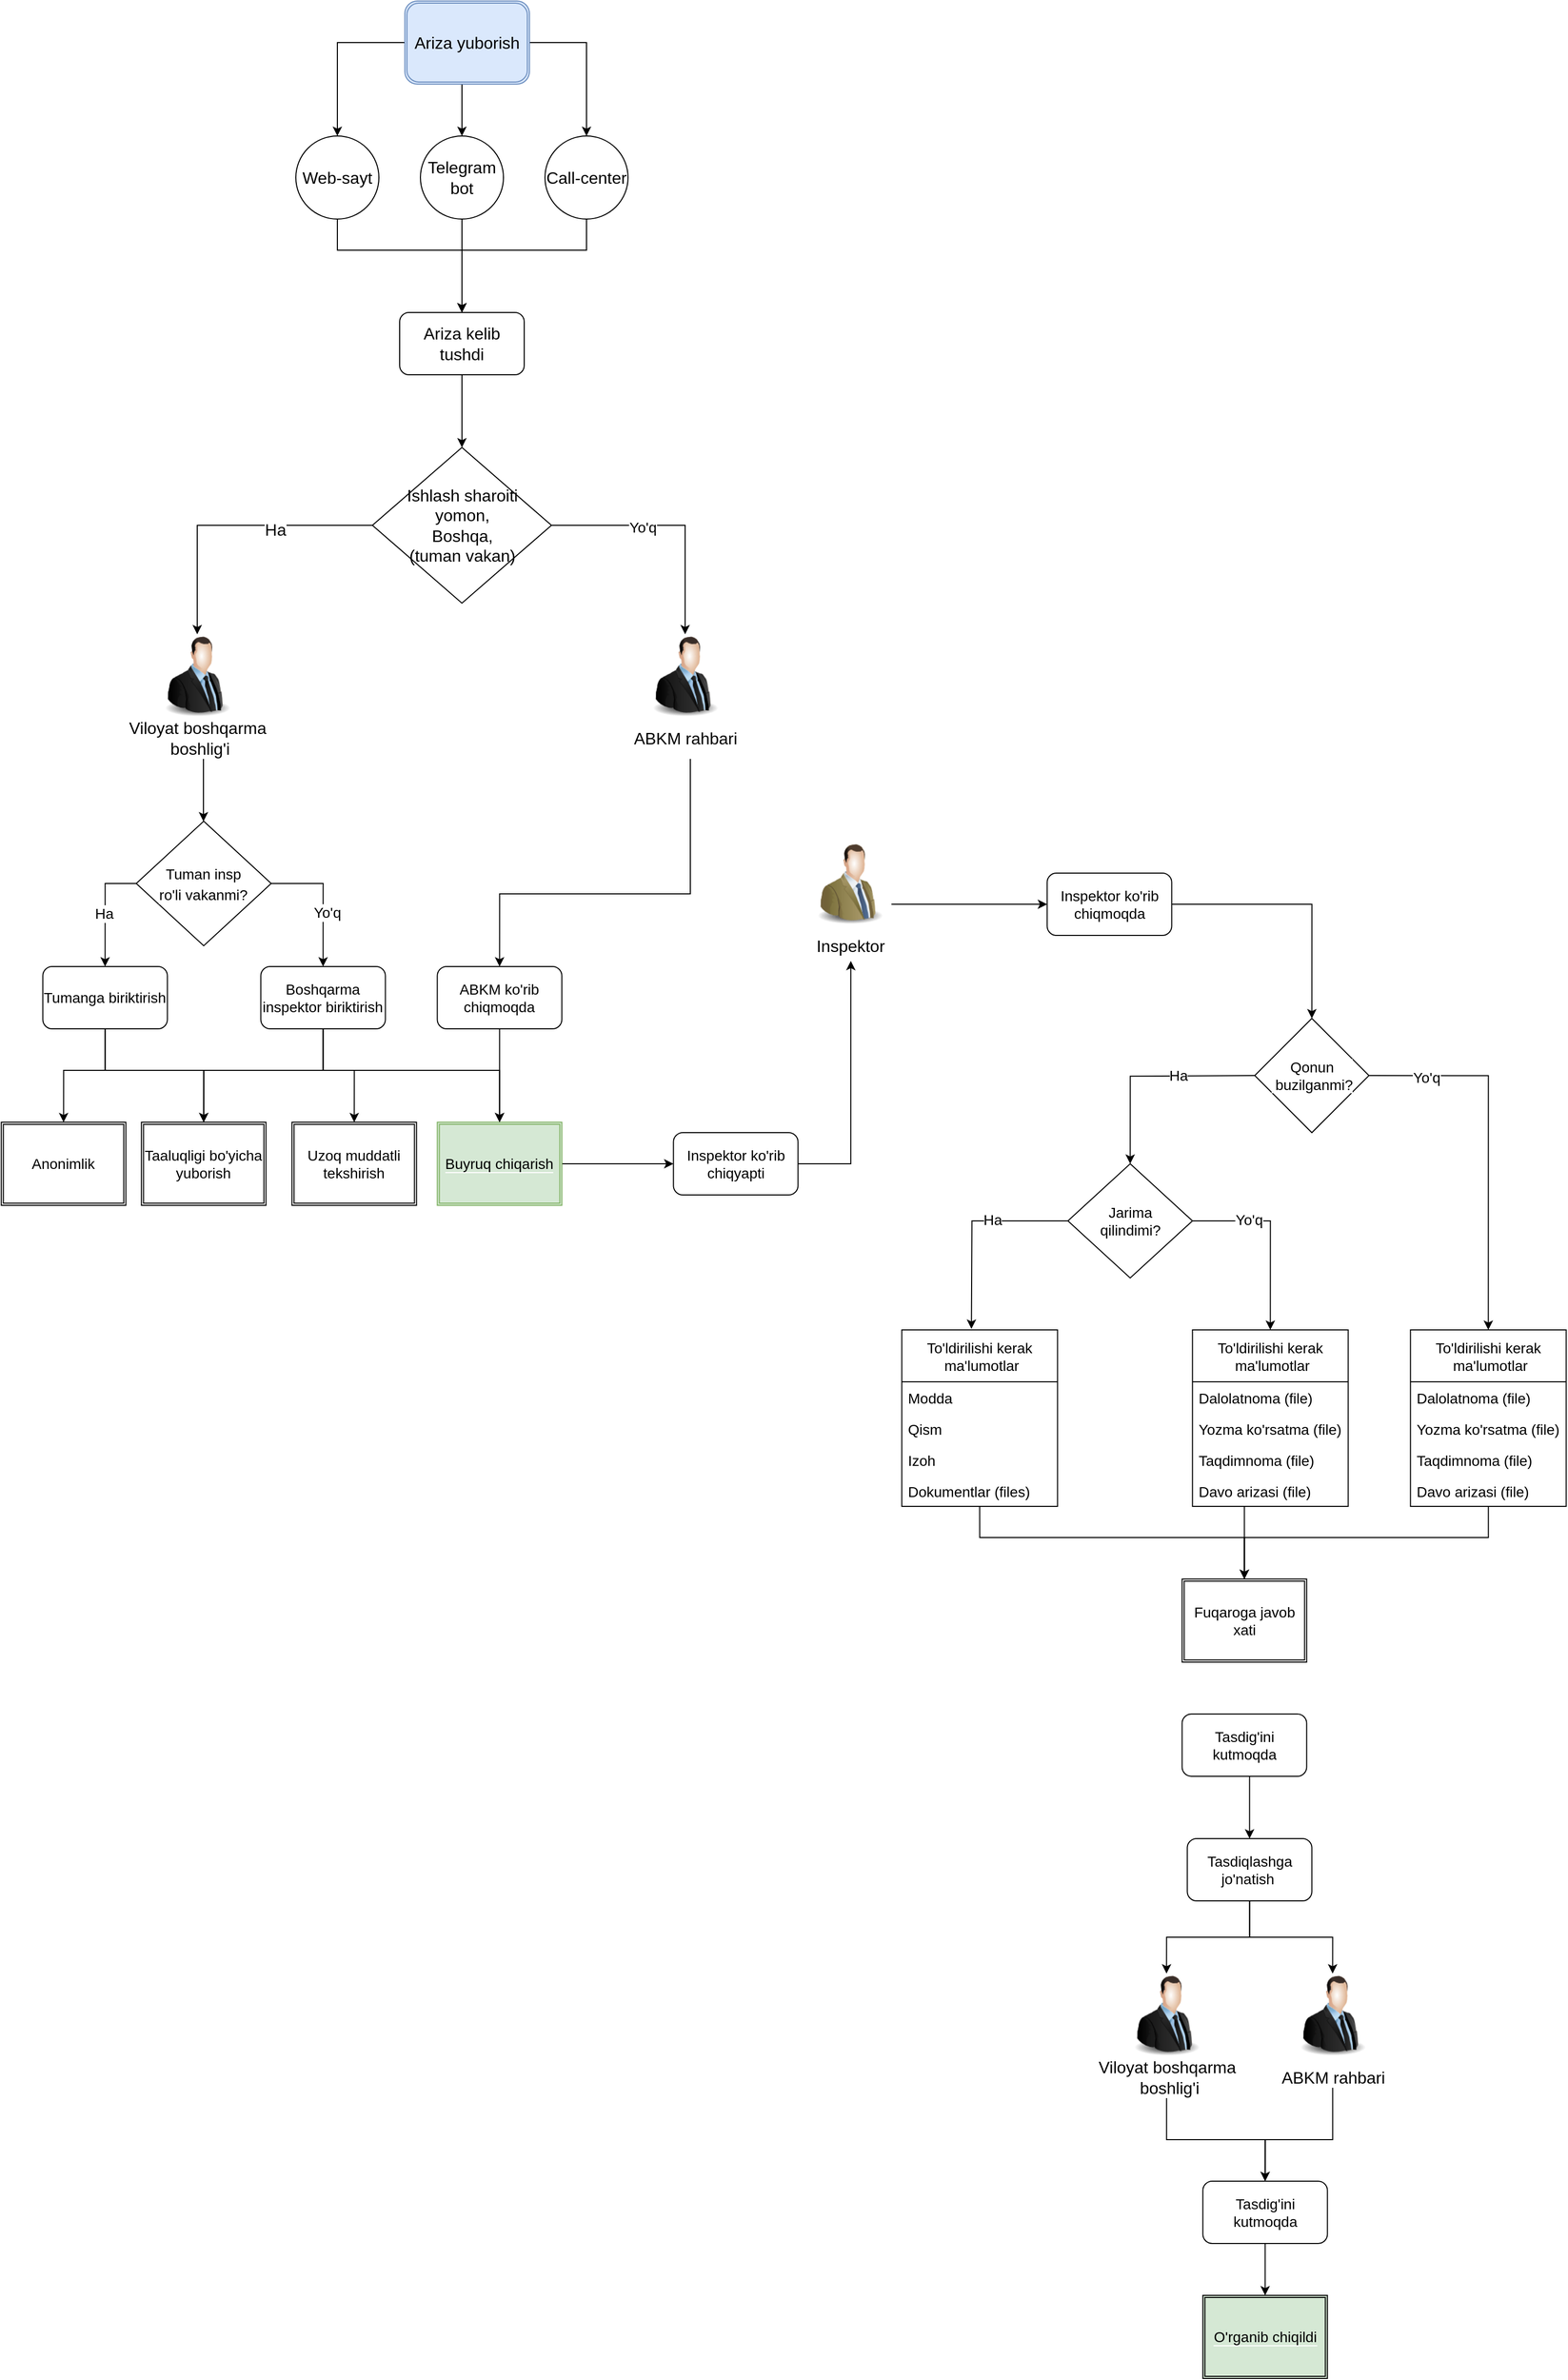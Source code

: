 <mxfile version="15.6.6" type="github">
  <diagram id="inNNHL4jC_mw0NiZv7Ve" name="Page-1">
    <mxGraphModel dx="2523" dy="2046" grid="1" gridSize="10" guides="1" tooltips="1" connect="1" arrows="1" fold="1" page="1" pageScale="1" pageWidth="850" pageHeight="1100" math="0" shadow="0">
      <root>
        <mxCell id="0" />
        <mxCell id="1" parent="0" />
        <mxCell id="tCPC2FqYTnkMphjOXLfU-107" style="edgeStyle=orthogonalEdgeStyle;rounded=0;orthogonalLoop=1;jettySize=auto;html=1;entryX=0.5;entryY=0;entryDx=0;entryDy=0;labelBackgroundColor=default;fontSize=14;fontColor=default;strokeColor=default;fillColor=default;" edge="1" parent="1" source="mBkj3tF8xL0pVeo7LYhA-1" target="mBkj3tF8xL0pVeo7LYhA-4">
          <mxGeometry relative="1" as="geometry" />
        </mxCell>
        <mxCell id="tCPC2FqYTnkMphjOXLfU-108" style="edgeStyle=orthogonalEdgeStyle;rounded=0;orthogonalLoop=1;jettySize=auto;html=1;entryX=0.5;entryY=0;entryDx=0;entryDy=0;labelBackgroundColor=default;fontSize=14;fontColor=default;strokeColor=default;fillColor=default;" edge="1" parent="1" source="mBkj3tF8xL0pVeo7LYhA-1" target="mBkj3tF8xL0pVeo7LYhA-2">
          <mxGeometry relative="1" as="geometry" />
        </mxCell>
        <mxCell id="tCPC2FqYTnkMphjOXLfU-109" style="edgeStyle=orthogonalEdgeStyle;rounded=0;orthogonalLoop=1;jettySize=auto;html=1;entryX=0.5;entryY=0;entryDx=0;entryDy=0;labelBackgroundColor=default;fontSize=14;fontColor=default;strokeColor=default;fillColor=default;" edge="1" parent="1" source="mBkj3tF8xL0pVeo7LYhA-1" target="mBkj3tF8xL0pVeo7LYhA-3">
          <mxGeometry relative="1" as="geometry">
            <Array as="points">
              <mxPoint x="360" y="20" />
              <mxPoint x="360" y="20" />
            </Array>
          </mxGeometry>
        </mxCell>
        <mxCell id="mBkj3tF8xL0pVeo7LYhA-1" value="&lt;font style=&quot;font-size: 16px&quot;&gt;Ariza yuborish&lt;/font&gt;" style="shape=ext;double=1;rounded=1;whiteSpace=wrap;html=1;fillColor=#dae8fc;strokeColor=#6c8ebf;fontColor=default;" parent="1" vertex="1">
          <mxGeometry x="305" y="-20" width="120" height="80" as="geometry" />
        </mxCell>
        <mxCell id="tCPC2FqYTnkMphjOXLfU-102" style="edgeStyle=orthogonalEdgeStyle;rounded=0;orthogonalLoop=1;jettySize=auto;html=1;entryX=0.5;entryY=0;entryDx=0;entryDy=0;labelBackgroundColor=default;fontSize=14;fontColor=default;strokeColor=default;fillColor=default;" edge="1" parent="1" source="mBkj3tF8xL0pVeo7LYhA-2" target="mBkj3tF8xL0pVeo7LYhA-5">
          <mxGeometry relative="1" as="geometry">
            <Array as="points">
              <mxPoint x="480" y="220" />
              <mxPoint x="360" y="220" />
            </Array>
          </mxGeometry>
        </mxCell>
        <mxCell id="mBkj3tF8xL0pVeo7LYhA-2" value="Call-center" style="ellipse;whiteSpace=wrap;html=1;aspect=fixed;fontSize=16;fontColor=default;strokeColor=default;fillColor=default;" parent="1" vertex="1">
          <mxGeometry x="440" y="110" width="80" height="80" as="geometry" />
        </mxCell>
        <mxCell id="tCPC2FqYTnkMphjOXLfU-104" style="edgeStyle=orthogonalEdgeStyle;rounded=0;orthogonalLoop=1;jettySize=auto;html=1;entryX=0.5;entryY=0;entryDx=0;entryDy=0;labelBackgroundColor=default;fontSize=14;fontColor=default;strokeColor=default;fillColor=default;" edge="1" parent="1" source="mBkj3tF8xL0pVeo7LYhA-3" target="mBkj3tF8xL0pVeo7LYhA-5">
          <mxGeometry relative="1" as="geometry" />
        </mxCell>
        <mxCell id="mBkj3tF8xL0pVeo7LYhA-3" value="Telegram bot" style="ellipse;whiteSpace=wrap;html=1;aspect=fixed;fontSize=16;fontColor=default;strokeColor=default;fillColor=default;" parent="1" vertex="1">
          <mxGeometry x="320" y="110" width="80" height="80" as="geometry" />
        </mxCell>
        <mxCell id="tCPC2FqYTnkMphjOXLfU-105" style="edgeStyle=orthogonalEdgeStyle;rounded=0;orthogonalLoop=1;jettySize=auto;html=1;entryX=0.5;entryY=0;entryDx=0;entryDy=0;labelBackgroundColor=default;fontSize=14;fontColor=default;strokeColor=default;fillColor=default;" edge="1" parent="1" source="mBkj3tF8xL0pVeo7LYhA-4" target="mBkj3tF8xL0pVeo7LYhA-5">
          <mxGeometry relative="1" as="geometry">
            <Array as="points">
              <mxPoint x="240" y="220" />
              <mxPoint x="360" y="220" />
            </Array>
          </mxGeometry>
        </mxCell>
        <mxCell id="mBkj3tF8xL0pVeo7LYhA-4" value="Web-sayt" style="ellipse;whiteSpace=wrap;html=1;aspect=fixed;fontSize=16;fontColor=default;strokeColor=default;fillColor=default;" parent="1" vertex="1">
          <mxGeometry x="200" y="110" width="80" height="80" as="geometry" />
        </mxCell>
        <mxCell id="tCPC2FqYTnkMphjOXLfU-100" style="edgeStyle=orthogonalEdgeStyle;rounded=0;orthogonalLoop=1;jettySize=auto;html=1;entryX=0.5;entryY=0;entryDx=0;entryDy=0;labelBackgroundColor=default;fontSize=14;fontColor=default;strokeColor=default;fillColor=default;" edge="1" parent="1" source="mBkj3tF8xL0pVeo7LYhA-5" target="mBkj3tF8xL0pVeo7LYhA-6">
          <mxGeometry relative="1" as="geometry" />
        </mxCell>
        <mxCell id="mBkj3tF8xL0pVeo7LYhA-5" value="Ariza kelib tushdi" style="rounded=1;whiteSpace=wrap;html=1;fontSize=16;fontColor=default;strokeColor=default;fillColor=default;" parent="1" vertex="1">
          <mxGeometry x="300" y="280" width="120" height="60" as="geometry" />
        </mxCell>
        <mxCell id="mBkj3tF8xL0pVeo7LYhA-23" style="edgeStyle=orthogonalEdgeStyle;rounded=0;orthogonalLoop=1;jettySize=auto;html=1;fontSize=16;fontColor=default;strokeColor=default;labelBackgroundColor=default;" parent="1" source="mBkj3tF8xL0pVeo7LYhA-6" target="mBkj3tF8xL0pVeo7LYhA-7" edge="1">
          <mxGeometry relative="1" as="geometry" />
        </mxCell>
        <mxCell id="mBkj3tF8xL0pVeo7LYhA-24" value="Ha" style="edgeLabel;html=1;align=center;verticalAlign=middle;resizable=0;points=[];fontSize=16;fontColor=default;labelBackgroundColor=default;" parent="mBkj3tF8xL0pVeo7LYhA-23" vertex="1" connectable="0">
          <mxGeometry x="0.262" y="-2" relative="1" as="geometry">
            <mxPoint x="77" as="offset" />
          </mxGeometry>
        </mxCell>
        <mxCell id="tCPC2FqYTnkMphjOXLfU-94" style="edgeStyle=orthogonalEdgeStyle;rounded=0;orthogonalLoop=1;jettySize=auto;html=1;labelBackgroundColor=default;fontSize=14;fontColor=default;strokeColor=default;fillColor=default;" edge="1" parent="1" source="mBkj3tF8xL0pVeo7LYhA-6" target="mBkj3tF8xL0pVeo7LYhA-59">
          <mxGeometry relative="1" as="geometry" />
        </mxCell>
        <mxCell id="tCPC2FqYTnkMphjOXLfU-95" value="Yo&#39;q" style="edgeLabel;html=1;align=center;verticalAlign=middle;resizable=0;points=[];fontSize=14;fontColor=default;" vertex="1" connectable="0" parent="tCPC2FqYTnkMphjOXLfU-94">
          <mxGeometry x="-0.251" y="-2" relative="1" as="geometry">
            <mxPoint as="offset" />
          </mxGeometry>
        </mxCell>
        <mxCell id="mBkj3tF8xL0pVeo7LYhA-6" value="Ishlash sharoiti&lt;br&gt;yomon,&lt;br&gt;Boshqa,&lt;br&gt;(tuman vakan)" style="rhombus;whiteSpace=wrap;html=1;fontSize=16;fontColor=default;strokeColor=default;fillColor=default;" parent="1" vertex="1">
          <mxGeometry x="273.75" y="410" width="172.5" height="150" as="geometry" />
        </mxCell>
        <mxCell id="mBkj3tF8xL0pVeo7LYhA-26" value="" style="group;fontColor=default;" parent="1" vertex="1" connectable="0">
          <mxGeometry x="30" y="590" width="150" height="120" as="geometry" />
        </mxCell>
        <mxCell id="mBkj3tF8xL0pVeo7LYhA-7" value="" style="image;html=1;image=img/lib/clip_art/people/Suit_Man_128x128.png;fontSize=16;fontColor=default;strokeColor=default;fillColor=default;labelBackgroundColor=default;" parent="mBkj3tF8xL0pVeo7LYhA-26" vertex="1">
          <mxGeometry x="35" width="80" height="80" as="geometry" />
        </mxCell>
        <mxCell id="mBkj3tF8xL0pVeo7LYhA-8" value="Viloyat boshqarma&lt;br&gt;&amp;nbsp;boshlig&#39;i" style="text;html=1;align=center;verticalAlign=middle;resizable=0;points=[];autosize=1;strokeColor=none;fillColor=none;fontSize=16;fontColor=default;labelBackgroundColor=default;" parent="mBkj3tF8xL0pVeo7LYhA-26" vertex="1">
          <mxGeometry y="80" width="150" height="40" as="geometry" />
        </mxCell>
        <mxCell id="tCPC2FqYTnkMphjOXLfU-115" value="" style="group;fontColor=default;" vertex="1" connectable="0" parent="1">
          <mxGeometry x="515" y="590" width="120" height="110" as="geometry" />
        </mxCell>
        <mxCell id="mBkj3tF8xL0pVeo7LYhA-59" value="" style="image;html=1;image=img/lib/clip_art/people/Suit_Man_128x128.png;fontSize=16;fontColor=default;strokeColor=default;fillColor=default;labelBackgroundColor=default;" parent="tCPC2FqYTnkMphjOXLfU-115" vertex="1">
          <mxGeometry x="20" width="80" height="80" as="geometry" />
        </mxCell>
        <mxCell id="mBkj3tF8xL0pVeo7LYhA-60" value="ABKM rahbari" style="text;html=1;align=center;verticalAlign=middle;resizable=0;points=[];autosize=1;strokeColor=none;fillColor=none;fontSize=16;fontColor=default;labelBackgroundColor=default;" parent="tCPC2FqYTnkMphjOXLfU-115" vertex="1">
          <mxGeometry y="90" width="120" height="20" as="geometry" />
        </mxCell>
        <mxCell id="tCPC2FqYTnkMphjOXLfU-116" style="edgeStyle=orthogonalEdgeStyle;rounded=0;orthogonalLoop=1;jettySize=auto;html=1;entryX=0.5;entryY=0;entryDx=0;entryDy=0;labelBackgroundColor=default;fontSize=14;fontColor=default;strokeColor=default;fillColor=default;" edge="1" parent="1" target="tCPC2FqYTnkMphjOXLfU-113">
          <mxGeometry relative="1" as="geometry">
            <mxPoint x="580" y="710" as="sourcePoint" />
            <Array as="points">
              <mxPoint x="580" y="840" />
              <mxPoint x="396" y="840" />
            </Array>
          </mxGeometry>
        </mxCell>
        <mxCell id="mBkj3tF8xL0pVeo7LYhA-37" value="&lt;font style=&quot;font-size: 14px&quot;&gt;Tuman insp&lt;br&gt;ro&#39;li vakanmi?&lt;/font&gt;" style="rhombus;whiteSpace=wrap;html=1;labelBackgroundColor=default;fontSize=16;fontColor=default;strokeColor=default;fillColor=default;" parent="1" vertex="1">
          <mxGeometry x="46.25" y="770" width="130" height="120" as="geometry" />
        </mxCell>
        <mxCell id="mBkj3tF8xL0pVeo7LYhA-41" value="&lt;span&gt;Boshqarma inspektor biriktirish&lt;/span&gt;" style="rounded=1;whiteSpace=wrap;html=1;labelBackgroundColor=default;fontSize=14;fontColor=default;strokeColor=default;fillColor=default;" parent="1" vertex="1">
          <mxGeometry x="166.25" y="910" width="120" height="60" as="geometry" />
        </mxCell>
        <mxCell id="mBkj3tF8xL0pVeo7LYhA-44" style="edgeStyle=orthogonalEdgeStyle;rounded=0;orthogonalLoop=1;jettySize=auto;html=1;entryX=0.5;entryY=0;entryDx=0;entryDy=0;labelBackgroundColor=default;fontSize=14;fontColor=default;strokeColor=default;" parent="1" source="mBkj3tF8xL0pVeo7LYhA-37" target="mBkj3tF8xL0pVeo7LYhA-41" edge="1">
          <mxGeometry x="-83.75" y="590" as="geometry">
            <Array as="points">
              <mxPoint x="226.25" y="830" />
            </Array>
          </mxGeometry>
        </mxCell>
        <mxCell id="mBkj3tF8xL0pVeo7LYhA-47" value="Yo&#39;q" style="edgeLabel;html=1;align=center;verticalAlign=middle;resizable=0;points=[];fontSize=14;fontColor=default;labelBackgroundColor=default;" parent="mBkj3tF8xL0pVeo7LYhA-44" vertex="1" connectable="0">
          <mxGeometry x="0.192" y="3" relative="1" as="geometry">
            <mxPoint as="offset" />
          </mxGeometry>
        </mxCell>
        <mxCell id="mBkj3tF8xL0pVeo7LYhA-42" value="Tumanga biriktirish" style="rounded=1;whiteSpace=wrap;html=1;labelBackgroundColor=default;fontSize=14;fontColor=default;strokeColor=default;fillColor=default;" parent="1" vertex="1">
          <mxGeometry x="-43.75" y="910" width="120" height="60" as="geometry" />
        </mxCell>
        <mxCell id="mBkj3tF8xL0pVeo7LYhA-43" style="edgeStyle=orthogonalEdgeStyle;rounded=0;orthogonalLoop=1;jettySize=auto;html=1;entryX=0.5;entryY=0;entryDx=0;entryDy=0;labelBackgroundColor=default;fontSize=14;fontColor=default;strokeColor=default;" parent="1" source="mBkj3tF8xL0pVeo7LYhA-37" target="mBkj3tF8xL0pVeo7LYhA-42" edge="1">
          <mxGeometry x="-83.75" y="590" as="geometry">
            <Array as="points">
              <mxPoint x="16.25" y="830" />
            </Array>
          </mxGeometry>
        </mxCell>
        <mxCell id="mBkj3tF8xL0pVeo7LYhA-45" value="Ha&amp;nbsp;" style="edgeLabel;html=1;align=center;verticalAlign=middle;resizable=0;points=[];fontSize=14;fontColor=default;labelBackgroundColor=default;" parent="mBkj3tF8xL0pVeo7LYhA-43" vertex="1" connectable="0">
          <mxGeometry x="0.061" relative="1" as="geometry">
            <mxPoint as="offset" />
          </mxGeometry>
        </mxCell>
        <mxCell id="mBkj3tF8xL0pVeo7LYhA-54" value="&lt;font style=&quot;font-size: 14px&quot;&gt;Taaluqligi bo&#39;yicha yuborish&lt;/font&gt;" style="shape=ext;double=1;rounded=0;whiteSpace=wrap;html=1;labelBackgroundColor=default;fontSize=12;fontColor=default;strokeColor=default;fillColor=default;" parent="1" vertex="1">
          <mxGeometry x="51.25" y="1060" width="120" height="80" as="geometry" />
        </mxCell>
        <mxCell id="mBkj3tF8xL0pVeo7LYhA-56" style="edgeStyle=orthogonalEdgeStyle;rounded=0;orthogonalLoop=1;jettySize=auto;html=1;entryX=0.5;entryY=0;entryDx=0;entryDy=0;labelBackgroundColor=default;fontSize=14;fontColor=default;strokeColor=default;" parent="1" source="mBkj3tF8xL0pVeo7LYhA-41" target="mBkj3tF8xL0pVeo7LYhA-54" edge="1">
          <mxGeometry x="-83.75" y="590" as="geometry">
            <Array as="points">
              <mxPoint x="226.25" y="1010" />
              <mxPoint x="111.25" y="1010" />
            </Array>
          </mxGeometry>
        </mxCell>
        <mxCell id="mBkj3tF8xL0pVeo7LYhA-55" style="edgeStyle=orthogonalEdgeStyle;rounded=0;orthogonalLoop=1;jettySize=auto;html=1;entryX=0.5;entryY=0;entryDx=0;entryDy=0;labelBackgroundColor=default;fontSize=14;fontColor=default;strokeColor=default;" parent="1" source="mBkj3tF8xL0pVeo7LYhA-42" target="mBkj3tF8xL0pVeo7LYhA-54" edge="1">
          <mxGeometry x="-83.75" y="590" as="geometry">
            <Array as="points">
              <mxPoint x="16.25" y="1010" />
              <mxPoint x="111.25" y="1010" />
            </Array>
          </mxGeometry>
        </mxCell>
        <mxCell id="mBkj3tF8xL0pVeo7LYhA-69" value="&lt;font style=&quot;font-size: 14px&quot;&gt;Uzoq muddatli tekshirish&lt;/font&gt;" style="shape=ext;double=1;rounded=0;whiteSpace=wrap;html=1;labelBackgroundColor=default;fontSize=12;fontColor=default;strokeColor=default;fillColor=default;" parent="1" vertex="1">
          <mxGeometry x="196.25" y="1060" width="120" height="80" as="geometry" />
        </mxCell>
        <mxCell id="mBkj3tF8xL0pVeo7LYhA-72" style="edgeStyle=orthogonalEdgeStyle;rounded=0;orthogonalLoop=1;jettySize=auto;html=1;entryX=0.5;entryY=0;entryDx=0;entryDy=0;labelBackgroundColor=default;fontSize=14;fontColor=default;strokeColor=default;" parent="1" source="mBkj3tF8xL0pVeo7LYhA-41" target="mBkj3tF8xL0pVeo7LYhA-69" edge="1">
          <mxGeometry x="-83.75" y="590" as="geometry">
            <Array as="points">
              <mxPoint x="226.25" y="1010" />
              <mxPoint x="256.25" y="1010" />
            </Array>
          </mxGeometry>
        </mxCell>
        <mxCell id="mBkj3tF8xL0pVeo7LYhA-70" value="&lt;font style=&quot;font-size: 14px&quot;&gt;Anonimlik&lt;/font&gt;" style="shape=ext;double=1;rounded=0;whiteSpace=wrap;html=1;labelBackgroundColor=default;fontSize=12;fontColor=default;strokeColor=default;fillColor=default;" parent="1" vertex="1">
          <mxGeometry x="-83.75" y="1060" width="120" height="80" as="geometry" />
        </mxCell>
        <mxCell id="mBkj3tF8xL0pVeo7LYhA-71" style="edgeStyle=orthogonalEdgeStyle;rounded=0;orthogonalLoop=1;jettySize=auto;html=1;entryX=0.5;entryY=0;entryDx=0;entryDy=0;labelBackgroundColor=default;fontSize=14;fontColor=default;strokeColor=default;" parent="1" source="mBkj3tF8xL0pVeo7LYhA-42" target="mBkj3tF8xL0pVeo7LYhA-70" edge="1">
          <mxGeometry x="-83.75" y="590" as="geometry">
            <Array as="points">
              <mxPoint x="16.25" y="1010" />
              <mxPoint x="-23.75" y="1010" />
            </Array>
          </mxGeometry>
        </mxCell>
        <mxCell id="tCPC2FqYTnkMphjOXLfU-198" style="edgeStyle=orthogonalEdgeStyle;rounded=0;orthogonalLoop=1;jettySize=auto;html=1;entryX=0;entryY=0.5;entryDx=0;entryDy=0;labelBackgroundColor=default;fontSize=14;fontColor=default;strokeColor=default;fillColor=default;" edge="1" parent="1" source="tCPC2FqYTnkMphjOXLfU-1" target="tCPC2FqYTnkMphjOXLfU-197">
          <mxGeometry relative="1" as="geometry" />
        </mxCell>
        <mxCell id="tCPC2FqYTnkMphjOXLfU-1" value="&lt;font style=&quot;font-size: 14px ; background-color: rgb(213 , 232 , 212)&quot;&gt;Buyruq chiqarish&lt;/font&gt;" style="shape=ext;double=1;rounded=0;whiteSpace=wrap;html=1;labelBackgroundColor=default;fontSize=12;strokeColor=#82b366;fillColor=#D5E8D4;fontColor=default;" vertex="1" parent="1">
          <mxGeometry x="336.25" y="1060" width="120" height="80" as="geometry" />
        </mxCell>
        <mxCell id="tCPC2FqYTnkMphjOXLfU-4" style="edgeStyle=orthogonalEdgeStyle;rounded=0;orthogonalLoop=1;jettySize=auto;html=1;labelBackgroundColor=default;fontColor=default;strokeColor=default;" edge="1" parent="1" source="mBkj3tF8xL0pVeo7LYhA-41" target="tCPC2FqYTnkMphjOXLfU-1">
          <mxGeometry x="-83.75" y="590" as="geometry">
            <Array as="points">
              <mxPoint x="226.25" y="1010" />
              <mxPoint x="396.25" y="1010" />
            </Array>
          </mxGeometry>
        </mxCell>
        <mxCell id="tCPC2FqYTnkMphjOXLfU-49" style="edgeStyle=orthogonalEdgeStyle;rounded=0;orthogonalLoop=1;jettySize=auto;html=1;entryX=0.5;entryY=0;entryDx=0;entryDy=0;labelBackgroundColor=default;fontSize=14;fontColor=default;strokeColor=default;" edge="1" parent="1" target="tCPC2FqYTnkMphjOXLfU-77">
          <mxGeometry x="133.75" y="790" as="geometry">
            <mxPoint x="1233.691" y="1015.059" as="sourcePoint" />
            <mxPoint x="1307.75" y="1258" as="targetPoint" />
            <Array as="points">
              <mxPoint x="1348.75" y="1015" />
            </Array>
          </mxGeometry>
        </mxCell>
        <mxCell id="tCPC2FqYTnkMphjOXLfU-76" value="Yo&#39;q" style="edgeLabel;html=1;align=center;verticalAlign=middle;resizable=0;points=[];fontSize=14;fontColor=default;labelBackgroundColor=default;" vertex="1" connectable="0" parent="tCPC2FqYTnkMphjOXLfU-49">
          <mxGeometry x="-0.691" y="-2" relative="1" as="geometry">
            <mxPoint as="offset" />
          </mxGeometry>
        </mxCell>
        <mxCell id="tCPC2FqYTnkMphjOXLfU-58" style="edgeStyle=orthogonalEdgeStyle;rounded=0;orthogonalLoop=1;jettySize=auto;html=1;entryX=0.5;entryY=0;entryDx=0;entryDy=0;labelBackgroundColor=default;fontSize=14;fontColor=default;strokeColor=default;" edge="1" parent="1" target="tCPC2FqYTnkMphjOXLfU-57">
          <mxGeometry x="133.75" y="790" as="geometry">
            <mxPoint x="1123.809" y="1015.059" as="sourcePoint" />
          </mxGeometry>
        </mxCell>
        <mxCell id="tCPC2FqYTnkMphjOXLfU-59" value="Ha" style="edgeLabel;html=1;align=center;verticalAlign=middle;resizable=0;points=[];fontSize=14;fontColor=default;labelBackgroundColor=default;" vertex="1" connectable="0" parent="tCPC2FqYTnkMphjOXLfU-58">
          <mxGeometry x="-0.278" y="-1" relative="1" as="geometry">
            <mxPoint as="offset" />
          </mxGeometry>
        </mxCell>
        <mxCell id="tCPC2FqYTnkMphjOXLfU-13" value="Tasdiqlashga jo&#39;natish&amp;nbsp;" style="rounded=1;whiteSpace=wrap;html=1;labelBackgroundColor=default;fontSize=14;fontColor=default;strokeColor=default;fillColor=default;" vertex="1" parent="1">
          <mxGeometry x="1058.75" y="1750" width="120" height="60" as="geometry" />
        </mxCell>
        <mxCell id="tCPC2FqYTnkMphjOXLfU-34" style="edgeStyle=orthogonalEdgeStyle;rounded=0;orthogonalLoop=1;jettySize=auto;html=1;entryX=0.5;entryY=0;entryDx=0;entryDy=0;labelBackgroundColor=default;fontSize=14;fontColor=default;strokeColor=default;" edge="1" parent="1" source="tCPC2FqYTnkMphjOXLfU-31">
          <mxGeometry x="133.75" y="790" as="geometry">
            <mxPoint x="1133.75" y="2080" as="targetPoint" />
            <Array as="points">
              <mxPoint x="1198.75" y="2040" />
              <mxPoint x="1133.75" y="2040" />
            </Array>
          </mxGeometry>
        </mxCell>
        <mxCell id="tCPC2FqYTnkMphjOXLfU-35" style="edgeStyle=orthogonalEdgeStyle;rounded=0;orthogonalLoop=1;jettySize=auto;html=1;entryX=0.5;entryY=0;entryDx=0;entryDy=0;labelBackgroundColor=default;fontSize=14;fontColor=default;strokeColor=default;" edge="1" parent="1" source="tCPC2FqYTnkMphjOXLfU-28">
          <mxGeometry x="133.75" y="790" as="geometry">
            <mxPoint x="1133.75" y="2080" as="targetPoint" />
            <Array as="points">
              <mxPoint x="1038.75" y="2040" />
              <mxPoint x="1133.75" y="2040" />
            </Array>
          </mxGeometry>
        </mxCell>
        <mxCell id="tCPC2FqYTnkMphjOXLfU-36" value="&lt;font style=&quot;font-size: 14px ; background-color: rgb(213 , 232 , 212)&quot;&gt;O&#39;rganib chiqildi&lt;/font&gt;" style="shape=ext;double=1;rounded=0;whiteSpace=wrap;html=1;labelBackgroundColor=default;fontSize=12;strokeColor=default;fillColor=#d5e8d4;fontColor=default;" vertex="1" parent="1">
          <mxGeometry x="1073.75" y="2190" width="120" height="80" as="geometry" />
        </mxCell>
        <mxCell id="tCPC2FqYTnkMphjOXLfU-39" style="edgeStyle=orthogonalEdgeStyle;rounded=0;orthogonalLoop=1;jettySize=auto;html=1;labelBackgroundColor=default;fontSize=14;fontColor=default;strokeColor=default;" edge="1" parent="1" source="tCPC2FqYTnkMphjOXLfU-37" target="tCPC2FqYTnkMphjOXLfU-36">
          <mxGeometry x="133.75" y="790" as="geometry" />
        </mxCell>
        <mxCell id="tCPC2FqYTnkMphjOXLfU-37" value="&lt;span style=&quot;font-family: &amp;quot;helvetica&amp;quot; ; font-size: 14px ; font-style: normal ; font-weight: 400 ; letter-spacing: normal ; text-align: center ; text-indent: 0px ; text-transform: none ; word-spacing: 0px ; display: inline ; float: none&quot;&gt;Tasdig&#39;ini kutmoqda&lt;/span&gt;" style="rounded=1;whiteSpace=wrap;html=1;labelBackgroundColor=default;fontSize=14;fontColor=default;strokeColor=default;fillColor=default;" vertex="1" parent="1">
          <mxGeometry x="1073.75" y="2080" width="120" height="60" as="geometry" />
        </mxCell>
        <mxCell id="tCPC2FqYTnkMphjOXLfU-57" value="Jarima&lt;br&gt;qilindimi?" style="rhombus;whiteSpace=wrap;html=1;labelBackgroundColor=default;fontSize=14;fontColor=default;strokeColor=default;fillColor=default;" vertex="1" parent="1">
          <mxGeometry x="943.75" y="1100" width="120" height="110" as="geometry" />
        </mxCell>
        <mxCell id="tCPC2FqYTnkMphjOXLfU-60" value="To&#39;ldirilishi kerak&#xa; ma&#39;lumotlar" style="swimlane;fontStyle=0;childLayout=stackLayout;horizontal=1;startSize=50;horizontalStack=0;resizeParent=1;resizeParentMax=0;resizeLast=0;collapsible=1;marginBottom=0;labelBackgroundColor=default;fontSize=14;fontColor=default;strokeColor=default;fillColor=default;" vertex="1" parent="1">
          <mxGeometry x="783.75" y="1260" width="150" height="170" as="geometry" />
        </mxCell>
        <mxCell id="tCPC2FqYTnkMphjOXLfU-61" value="Modda" style="text;strokeColor=none;fillColor=none;align=left;verticalAlign=middle;spacingLeft=4;spacingRight=4;overflow=hidden;points=[[0,0.5],[1,0.5]];portConstraint=eastwest;rotatable=0;labelBackgroundColor=default;fontSize=14;fontColor=default;" vertex="1" parent="tCPC2FqYTnkMphjOXLfU-60">
          <mxGeometry y="50" width="150" height="30" as="geometry" />
        </mxCell>
        <mxCell id="tCPC2FqYTnkMphjOXLfU-62" value="Qism" style="text;strokeColor=none;fillColor=none;align=left;verticalAlign=middle;spacingLeft=4;spacingRight=4;overflow=hidden;points=[[0,0.5],[1,0.5]];portConstraint=eastwest;rotatable=0;labelBackgroundColor=default;fontSize=14;fontColor=default;" vertex="1" parent="tCPC2FqYTnkMphjOXLfU-60">
          <mxGeometry y="80" width="150" height="30" as="geometry" />
        </mxCell>
        <mxCell id="tCPC2FqYTnkMphjOXLfU-63" value="Izoh" style="text;strokeColor=none;fillColor=none;align=left;verticalAlign=middle;spacingLeft=4;spacingRight=4;overflow=hidden;points=[[0,0.5],[1,0.5]];portConstraint=eastwest;rotatable=0;labelBackgroundColor=default;fontSize=14;fontColor=default;" vertex="1" parent="tCPC2FqYTnkMphjOXLfU-60">
          <mxGeometry y="110" width="150" height="30" as="geometry" />
        </mxCell>
        <mxCell id="tCPC2FqYTnkMphjOXLfU-65" value="Dokumentlar (files)" style="text;strokeColor=none;fillColor=none;align=left;verticalAlign=middle;spacingLeft=4;spacingRight=4;overflow=hidden;points=[[0,0.5],[1,0.5]];portConstraint=eastwest;rotatable=0;labelBackgroundColor=default;fontSize=14;fontColor=default;" vertex="1" parent="tCPC2FqYTnkMphjOXLfU-60">
          <mxGeometry y="140" width="150" height="30" as="geometry" />
        </mxCell>
        <mxCell id="tCPC2FqYTnkMphjOXLfU-67" style="edgeStyle=orthogonalEdgeStyle;rounded=0;orthogonalLoop=1;jettySize=auto;html=1;entryX=0.447;entryY=-0.006;entryDx=0;entryDy=0;entryPerimeter=0;labelBackgroundColor=default;fontSize=14;fontColor=default;strokeColor=default;" edge="1" parent="1" source="tCPC2FqYTnkMphjOXLfU-57">
          <mxGeometry x="133.75" y="790" as="geometry">
            <mxPoint x="850.8" y="1258.98" as="targetPoint" />
          </mxGeometry>
        </mxCell>
        <mxCell id="tCPC2FqYTnkMphjOXLfU-68" value="Ha" style="edgeLabel;html=1;align=center;verticalAlign=middle;resizable=0;points=[];fontSize=14;fontColor=default;labelBackgroundColor=default;" vertex="1" connectable="0" parent="tCPC2FqYTnkMphjOXLfU-67">
          <mxGeometry x="-0.258" y="-1" relative="1" as="geometry">
            <mxPoint as="offset" />
          </mxGeometry>
        </mxCell>
        <mxCell id="tCPC2FqYTnkMphjOXLfU-69" value="To&#39;ldirilishi kerak&#xa; ma&#39;lumotlar" style="swimlane;fontStyle=0;childLayout=stackLayout;horizontal=1;startSize=50;horizontalStack=0;resizeParent=1;resizeParentMax=0;resizeLast=0;collapsible=1;marginBottom=0;labelBackgroundColor=default;fontSize=14;fontColor=default;strokeColor=default;fillColor=default;" vertex="1" parent="1">
          <mxGeometry x="1063.75" y="1260" width="150" height="170" as="geometry" />
        </mxCell>
        <mxCell id="tCPC2FqYTnkMphjOXLfU-70" value="Dalolatnoma (file)" style="text;strokeColor=none;fillColor=none;align=left;verticalAlign=middle;spacingLeft=4;spacingRight=4;overflow=hidden;points=[[0,0.5],[1,0.5]];portConstraint=eastwest;rotatable=0;labelBackgroundColor=default;fontSize=14;fontColor=default;" vertex="1" parent="tCPC2FqYTnkMphjOXLfU-69">
          <mxGeometry y="50" width="150" height="30" as="geometry" />
        </mxCell>
        <mxCell id="tCPC2FqYTnkMphjOXLfU-71" value="Yozma ko&#39;rsatma (file)" style="text;strokeColor=none;fillColor=none;align=left;verticalAlign=middle;spacingLeft=4;spacingRight=4;overflow=hidden;points=[[0,0.5],[1,0.5]];portConstraint=eastwest;rotatable=0;labelBackgroundColor=default;fontSize=14;fontColor=default;" vertex="1" parent="tCPC2FqYTnkMphjOXLfU-69">
          <mxGeometry y="80" width="150" height="30" as="geometry" />
        </mxCell>
        <mxCell id="tCPC2FqYTnkMphjOXLfU-72" value="Taqdimnoma (file)" style="text;strokeColor=none;fillColor=none;align=left;verticalAlign=middle;spacingLeft=4;spacingRight=4;overflow=hidden;points=[[0,0.5],[1,0.5]];portConstraint=eastwest;rotatable=0;labelBackgroundColor=default;fontSize=14;fontColor=default;" vertex="1" parent="tCPC2FqYTnkMphjOXLfU-69">
          <mxGeometry y="110" width="150" height="30" as="geometry" />
        </mxCell>
        <mxCell id="tCPC2FqYTnkMphjOXLfU-73" value="Davo arizasi (file)" style="text;strokeColor=none;fillColor=none;align=left;verticalAlign=middle;spacingLeft=4;spacingRight=4;overflow=hidden;points=[[0,0.5],[1,0.5]];portConstraint=eastwest;rotatable=0;labelBackgroundColor=default;fontSize=14;fontColor=default;" vertex="1" parent="tCPC2FqYTnkMphjOXLfU-69">
          <mxGeometry y="140" width="150" height="30" as="geometry" />
        </mxCell>
        <mxCell id="tCPC2FqYTnkMphjOXLfU-74" style="edgeStyle=orthogonalEdgeStyle;rounded=0;orthogonalLoop=1;jettySize=auto;html=1;entryX=0.5;entryY=0;entryDx=0;entryDy=0;labelBackgroundColor=default;fontSize=14;fontColor=default;strokeColor=default;" edge="1" parent="1" source="tCPC2FqYTnkMphjOXLfU-57" target="tCPC2FqYTnkMphjOXLfU-69">
          <mxGeometry x="133.75" y="790" as="geometry">
            <Array as="points">
              <mxPoint x="1138.75" y="1155" />
            </Array>
          </mxGeometry>
        </mxCell>
        <mxCell id="tCPC2FqYTnkMphjOXLfU-75" value="Yo&#39;q" style="edgeLabel;html=1;align=center;verticalAlign=middle;resizable=0;points=[];fontSize=14;fontColor=default;labelBackgroundColor=default;" vertex="1" connectable="0" parent="tCPC2FqYTnkMphjOXLfU-74">
          <mxGeometry x="-0.4" y="1" relative="1" as="geometry">
            <mxPoint as="offset" />
          </mxGeometry>
        </mxCell>
        <mxCell id="tCPC2FqYTnkMphjOXLfU-26" value="" style="group;fontColor=default;strokeColor=none;labelBackgroundColor=default;" vertex="1" connectable="0" parent="1">
          <mxGeometry x="963.75" y="1880" width="150" height="120" as="geometry" />
        </mxCell>
        <mxCell id="tCPC2FqYTnkMphjOXLfU-27" value="" style="image;html=1;image=img/lib/clip_art/people/Suit_Man_128x128.png;fontSize=16;fontColor=default;strokeColor=default;fillColor=default;labelBackgroundColor=default;" vertex="1" parent="tCPC2FqYTnkMphjOXLfU-26">
          <mxGeometry x="35" width="80" height="80" as="geometry" />
        </mxCell>
        <mxCell id="tCPC2FqYTnkMphjOXLfU-28" value="Viloyat boshqarma&lt;br&gt;&amp;nbsp;boshlig&#39;i" style="text;html=1;align=center;verticalAlign=middle;resizable=0;points=[];autosize=1;strokeColor=none;fillColor=none;fontSize=16;fontColor=default;labelBackgroundColor=default;" vertex="1" parent="tCPC2FqYTnkMphjOXLfU-26">
          <mxGeometry y="80" width="150" height="40" as="geometry" />
        </mxCell>
        <mxCell id="tCPC2FqYTnkMphjOXLfU-40" style="edgeStyle=orthogonalEdgeStyle;rounded=0;orthogonalLoop=1;jettySize=auto;html=1;entryX=0.5;entryY=0;entryDx=0;entryDy=0;labelBackgroundColor=default;fontSize=12;fontColor=default;strokeColor=default;" edge="1" parent="1" source="tCPC2FqYTnkMphjOXLfU-13" target="tCPC2FqYTnkMphjOXLfU-27">
          <mxGeometry x="133.75" y="790" as="geometry" />
        </mxCell>
        <mxCell id="tCPC2FqYTnkMphjOXLfU-29" value="" style="group;fontColor=default;strokeColor=none;labelBackgroundColor=default;" vertex="1" connectable="0" parent="1">
          <mxGeometry x="1123.75" y="1880" width="150" height="120" as="geometry" />
        </mxCell>
        <mxCell id="tCPC2FqYTnkMphjOXLfU-30" value="" style="image;html=1;image=img/lib/clip_art/people/Suit_Man_128x128.png;fontSize=16;fontColor=default;strokeColor=default;fillColor=default;labelBackgroundColor=default;" vertex="1" parent="tCPC2FqYTnkMphjOXLfU-29">
          <mxGeometry x="35" width="80" height="80" as="geometry" />
        </mxCell>
        <mxCell id="tCPC2FqYTnkMphjOXLfU-31" value="ABKM rahbari" style="text;html=1;align=center;verticalAlign=middle;resizable=0;points=[];autosize=1;strokeColor=none;fillColor=none;fontSize=16;fontColor=default;labelBackgroundColor=default;" vertex="1" parent="tCPC2FqYTnkMphjOXLfU-29">
          <mxGeometry x="15" y="90" width="120" height="20" as="geometry" />
        </mxCell>
        <mxCell id="tCPC2FqYTnkMphjOXLfU-41" style="edgeStyle=orthogonalEdgeStyle;rounded=0;orthogonalLoop=1;jettySize=auto;html=1;entryX=0.5;entryY=0;entryDx=0;entryDy=0;labelBackgroundColor=default;fontSize=12;fontColor=default;strokeColor=default;" edge="1" parent="1" source="tCPC2FqYTnkMphjOXLfU-13" target="tCPC2FqYTnkMphjOXLfU-30">
          <mxGeometry x="133.75" y="790" as="geometry" />
        </mxCell>
        <mxCell id="tCPC2FqYTnkMphjOXLfU-77" value="To&#39;ldirilishi kerak&#xa; ma&#39;lumotlar" style="swimlane;fontStyle=0;childLayout=stackLayout;horizontal=1;startSize=50;horizontalStack=0;resizeParent=1;resizeParentMax=0;resizeLast=0;collapsible=1;marginBottom=0;labelBackgroundColor=default;fontSize=14;fontColor=default;strokeColor=default;fillColor=default;" vertex="1" parent="1">
          <mxGeometry x="1273.75" y="1260" width="150" height="170" as="geometry" />
        </mxCell>
        <mxCell id="tCPC2FqYTnkMphjOXLfU-78" value="Dalolatnoma (file)" style="text;strokeColor=none;fillColor=none;align=left;verticalAlign=middle;spacingLeft=4;spacingRight=4;overflow=hidden;points=[[0,0.5],[1,0.5]];portConstraint=eastwest;rotatable=0;labelBackgroundColor=default;fontSize=14;fontColor=default;" vertex="1" parent="tCPC2FqYTnkMphjOXLfU-77">
          <mxGeometry y="50" width="150" height="30" as="geometry" />
        </mxCell>
        <mxCell id="tCPC2FqYTnkMphjOXLfU-79" value="Yozma ko&#39;rsatma (file)" style="text;strokeColor=none;fillColor=none;align=left;verticalAlign=middle;spacingLeft=4;spacingRight=4;overflow=hidden;points=[[0,0.5],[1,0.5]];portConstraint=eastwest;rotatable=0;labelBackgroundColor=default;fontSize=14;fontColor=default;" vertex="1" parent="tCPC2FqYTnkMphjOXLfU-77">
          <mxGeometry y="80" width="150" height="30" as="geometry" />
        </mxCell>
        <mxCell id="tCPC2FqYTnkMphjOXLfU-80" value="Taqdimnoma (file)" style="text;strokeColor=none;fillColor=none;align=left;verticalAlign=middle;spacingLeft=4;spacingRight=4;overflow=hidden;points=[[0,0.5],[1,0.5]];portConstraint=eastwest;rotatable=0;labelBackgroundColor=default;fontSize=14;fontColor=default;" vertex="1" parent="tCPC2FqYTnkMphjOXLfU-77">
          <mxGeometry y="110" width="150" height="30" as="geometry" />
        </mxCell>
        <mxCell id="tCPC2FqYTnkMphjOXLfU-81" value="Davo arizasi (file)" style="text;strokeColor=none;fillColor=none;align=left;verticalAlign=middle;spacingLeft=4;spacingRight=4;overflow=hidden;points=[[0,0.5],[1,0.5]];portConstraint=eastwest;rotatable=0;labelBackgroundColor=default;fontSize=14;fontColor=default;" vertex="1" parent="tCPC2FqYTnkMphjOXLfU-77">
          <mxGeometry y="140" width="150" height="30" as="geometry" />
        </mxCell>
        <mxCell id="tCPC2FqYTnkMphjOXLfU-84" value="Fuqaroga javob xati" style="shape=ext;double=1;rounded=0;whiteSpace=wrap;html=1;labelBackgroundColor=default;fontSize=14;fontColor=default;strokeColor=default;fillColor=default;" vertex="1" parent="1">
          <mxGeometry x="1053.75" y="1500" width="120" height="80" as="geometry" />
        </mxCell>
        <mxCell id="tCPC2FqYTnkMphjOXLfU-85" style="edgeStyle=orthogonalEdgeStyle;rounded=0;orthogonalLoop=1;jettySize=auto;html=1;labelBackgroundColor=default;fontSize=14;fontColor=default;strokeColor=default;fillColor=default;" edge="1" parent="1" target="tCPC2FqYTnkMphjOXLfU-84">
          <mxGeometry x="133.75" y="790" as="geometry">
            <mxPoint x="858.75" y="1430" as="sourcePoint" />
            <Array as="points">
              <mxPoint x="858.75" y="1460" />
              <mxPoint x="1113.75" y="1460" />
            </Array>
          </mxGeometry>
        </mxCell>
        <mxCell id="tCPC2FqYTnkMphjOXLfU-86" style="edgeStyle=orthogonalEdgeStyle;rounded=0;orthogonalLoop=1;jettySize=auto;html=1;labelBackgroundColor=default;fontSize=14;fontColor=default;strokeColor=default;fillColor=default;" edge="1" parent="1" source="tCPC2FqYTnkMphjOXLfU-69" target="tCPC2FqYTnkMphjOXLfU-84">
          <mxGeometry x="133.75" y="790" as="geometry">
            <Array as="points">
              <mxPoint x="1113.75" y="1450" />
              <mxPoint x="1113.75" y="1450" />
            </Array>
          </mxGeometry>
        </mxCell>
        <mxCell id="tCPC2FqYTnkMphjOXLfU-87" style="edgeStyle=orthogonalEdgeStyle;rounded=0;orthogonalLoop=1;jettySize=auto;html=1;entryX=0.5;entryY=0;entryDx=0;entryDy=0;labelBackgroundColor=default;fontSize=14;fontColor=default;strokeColor=default;fillColor=default;" edge="1" parent="1" source="tCPC2FqYTnkMphjOXLfU-77" target="tCPC2FqYTnkMphjOXLfU-84">
          <mxGeometry x="133.75" y="790" as="geometry">
            <Array as="points">
              <mxPoint x="1348.75" y="1460" />
              <mxPoint x="1113.75" y="1460" />
            </Array>
          </mxGeometry>
        </mxCell>
        <mxCell id="tCPC2FqYTnkMphjOXLfU-90" value="" style="group;fontColor=default;labelBackgroundColor=default;" vertex="1" connectable="0" parent="1">
          <mxGeometry x="683.75" y="790" width="100" height="120" as="geometry" />
        </mxCell>
        <mxCell id="tCPC2FqYTnkMphjOXLfU-91" value="" style="image;html=1;image=img/lib/clip_art/people/Suit_Man_Green_128x128.png;labelBackgroundColor=default;fontSize=16;fontColor=default;strokeColor=default;fillColor=default;" vertex="1" parent="tCPC2FqYTnkMphjOXLfU-90">
          <mxGeometry x="10" width="80" height="80" as="geometry" />
        </mxCell>
        <mxCell id="tCPC2FqYTnkMphjOXLfU-92" value="Inspektor" style="text;html=1;align=center;verticalAlign=middle;resizable=0;points=[];autosize=1;strokeColor=none;fillColor=none;fontSize=16;fontColor=default;labelBackgroundColor=default;" vertex="1" parent="tCPC2FqYTnkMphjOXLfU-90">
          <mxGeometry x="10" y="90" width="80" height="20" as="geometry" />
        </mxCell>
        <mxCell id="tCPC2FqYTnkMphjOXLfU-9" value="&lt;font style=&quot;font-size: 14px&quot;&gt;Qonun&lt;br&gt;&amp;nbsp;buzilganmi?&lt;/font&gt;" style="rhombus;whiteSpace=wrap;html=1;labelBackgroundColor=default;fontColor=default;strokeColor=default;fillColor=default;" vertex="1" parent="1">
          <mxGeometry x="1123.75" y="960" width="110" height="110" as="geometry" />
        </mxCell>
        <mxCell id="tCPC2FqYTnkMphjOXLfU-186" style="edgeStyle=orthogonalEdgeStyle;rounded=0;orthogonalLoop=1;jettySize=auto;html=1;entryX=0.5;entryY=0;entryDx=0;entryDy=0;labelBackgroundColor=default;fontSize=14;fontColor=default;strokeColor=default;fillColor=default;" edge="1" parent="1" source="tCPC2FqYTnkMphjOXLfU-184" target="tCPC2FqYTnkMphjOXLfU-13">
          <mxGeometry x="133.75" y="790" as="geometry">
            <Array as="points">
              <mxPoint x="1118.75" y="1710" />
              <mxPoint x="1118.75" y="1710" />
            </Array>
          </mxGeometry>
        </mxCell>
        <mxCell id="tCPC2FqYTnkMphjOXLfU-184" value="Tasdig&#39;ini kutmoqda" style="rounded=1;whiteSpace=wrap;html=1;labelBackgroundColor=default;fontSize=14;fontColor=default;strokeColor=default;fillColor=default;" vertex="1" parent="1">
          <mxGeometry x="1053.75" y="1630" width="120" height="60" as="geometry" />
        </mxCell>
        <mxCell id="tCPC2FqYTnkMphjOXLfU-192" style="edgeStyle=orthogonalEdgeStyle;rounded=0;orthogonalLoop=1;jettySize=auto;html=1;entryX=0.5;entryY=0;entryDx=0;entryDy=0;labelBackgroundColor=default;fontSize=14;fontColor=default;strokeColor=default;fillColor=default;" edge="1" parent="1" source="tCPC2FqYTnkMphjOXLfU-190" target="tCPC2FqYTnkMphjOXLfU-9">
          <mxGeometry x="10" y="740" as="geometry" />
        </mxCell>
        <mxCell id="tCPC2FqYTnkMphjOXLfU-190" value="Inspektor ko&#39;rib chiqmoqda" style="rounded=1;whiteSpace=wrap;html=1;labelBackgroundColor=default;fontSize=14;fontColor=default;strokeColor=default;fillColor=default;" vertex="1" parent="1">
          <mxGeometry x="923.75" y="820" width="120" height="60" as="geometry" />
        </mxCell>
        <mxCell id="tCPC2FqYTnkMphjOXLfU-191" style="edgeStyle=orthogonalEdgeStyle;rounded=0;orthogonalLoop=1;jettySize=auto;html=1;exitX=0.5;exitY=1;exitDx=0;exitDy=0;labelBackgroundColor=default;fontSize=14;fontColor=default;strokeColor=default;fillColor=default;" edge="1" parent="1" source="tCPC2FqYTnkMphjOXLfU-190" target="tCPC2FqYTnkMphjOXLfU-190">
          <mxGeometry x="10" y="740" as="geometry" />
        </mxCell>
        <mxCell id="tCPC2FqYTnkMphjOXLfU-195" style="edgeStyle=orthogonalEdgeStyle;rounded=0;orthogonalLoop=1;jettySize=auto;html=1;entryX=0.5;entryY=0;entryDx=0;entryDy=0;labelBackgroundColor=default;fontSize=14;fontColor=default;strokeColor=default;fillColor=default;" edge="1" parent="1" source="tCPC2FqYTnkMphjOXLfU-113" target="tCPC2FqYTnkMphjOXLfU-1">
          <mxGeometry relative="1" as="geometry" />
        </mxCell>
        <mxCell id="tCPC2FqYTnkMphjOXLfU-113" value="ABKM ko&#39;rib chiqmoqda" style="rounded=1;whiteSpace=wrap;html=1;labelBackgroundColor=default;fontSize=14;fontColor=default;strokeColor=default;fillColor=default;" vertex="1" parent="1">
          <mxGeometry x="336.25" y="910" width="120" height="60" as="geometry" />
        </mxCell>
        <mxCell id="tCPC2FqYTnkMphjOXLfU-194" style="edgeStyle=orthogonalEdgeStyle;rounded=0;orthogonalLoop=1;jettySize=auto;html=1;labelBackgroundColor=default;fontSize=14;fontColor=default;strokeColor=default;fillColor=default;" edge="1" parent="1" source="mBkj3tF8xL0pVeo7LYhA-8" target="mBkj3tF8xL0pVeo7LYhA-37">
          <mxGeometry relative="1" as="geometry">
            <Array as="points">
              <mxPoint x="111" y="720" />
              <mxPoint x="111" y="720" />
            </Array>
          </mxGeometry>
        </mxCell>
        <mxCell id="tCPC2FqYTnkMphjOXLfU-199" style="edgeStyle=orthogonalEdgeStyle;rounded=0;orthogonalLoop=1;jettySize=auto;html=1;entryX=0.511;entryY=1.229;entryDx=0;entryDy=0;entryPerimeter=0;labelBackgroundColor=default;fontSize=14;fontColor=default;strokeColor=default;fillColor=default;" edge="1" parent="1" source="tCPC2FqYTnkMphjOXLfU-197" target="tCPC2FqYTnkMphjOXLfU-92">
          <mxGeometry relative="1" as="geometry" />
        </mxCell>
        <mxCell id="tCPC2FqYTnkMphjOXLfU-197" value="Inspektor ko&#39;rib chiqyapti" style="rounded=1;whiteSpace=wrap;html=1;labelBackgroundColor=default;fontSize=14;fontColor=default;strokeColor=default;fillColor=default;" vertex="1" parent="1">
          <mxGeometry x="563.75" y="1070" width="120" height="60" as="geometry" />
        </mxCell>
        <mxCell id="tCPC2FqYTnkMphjOXLfU-200" style="edgeStyle=orthogonalEdgeStyle;rounded=0;orthogonalLoop=1;jettySize=auto;html=1;labelBackgroundColor=default;fontSize=14;fontColor=default;strokeColor=default;fillColor=default;" edge="1" parent="1" source="tCPC2FqYTnkMphjOXLfU-91" target="tCPC2FqYTnkMphjOXLfU-190">
          <mxGeometry relative="1" as="geometry">
            <Array as="points">
              <mxPoint x="820" y="850" />
              <mxPoint x="820" y="850" />
            </Array>
          </mxGeometry>
        </mxCell>
      </root>
    </mxGraphModel>
  </diagram>
</mxfile>
